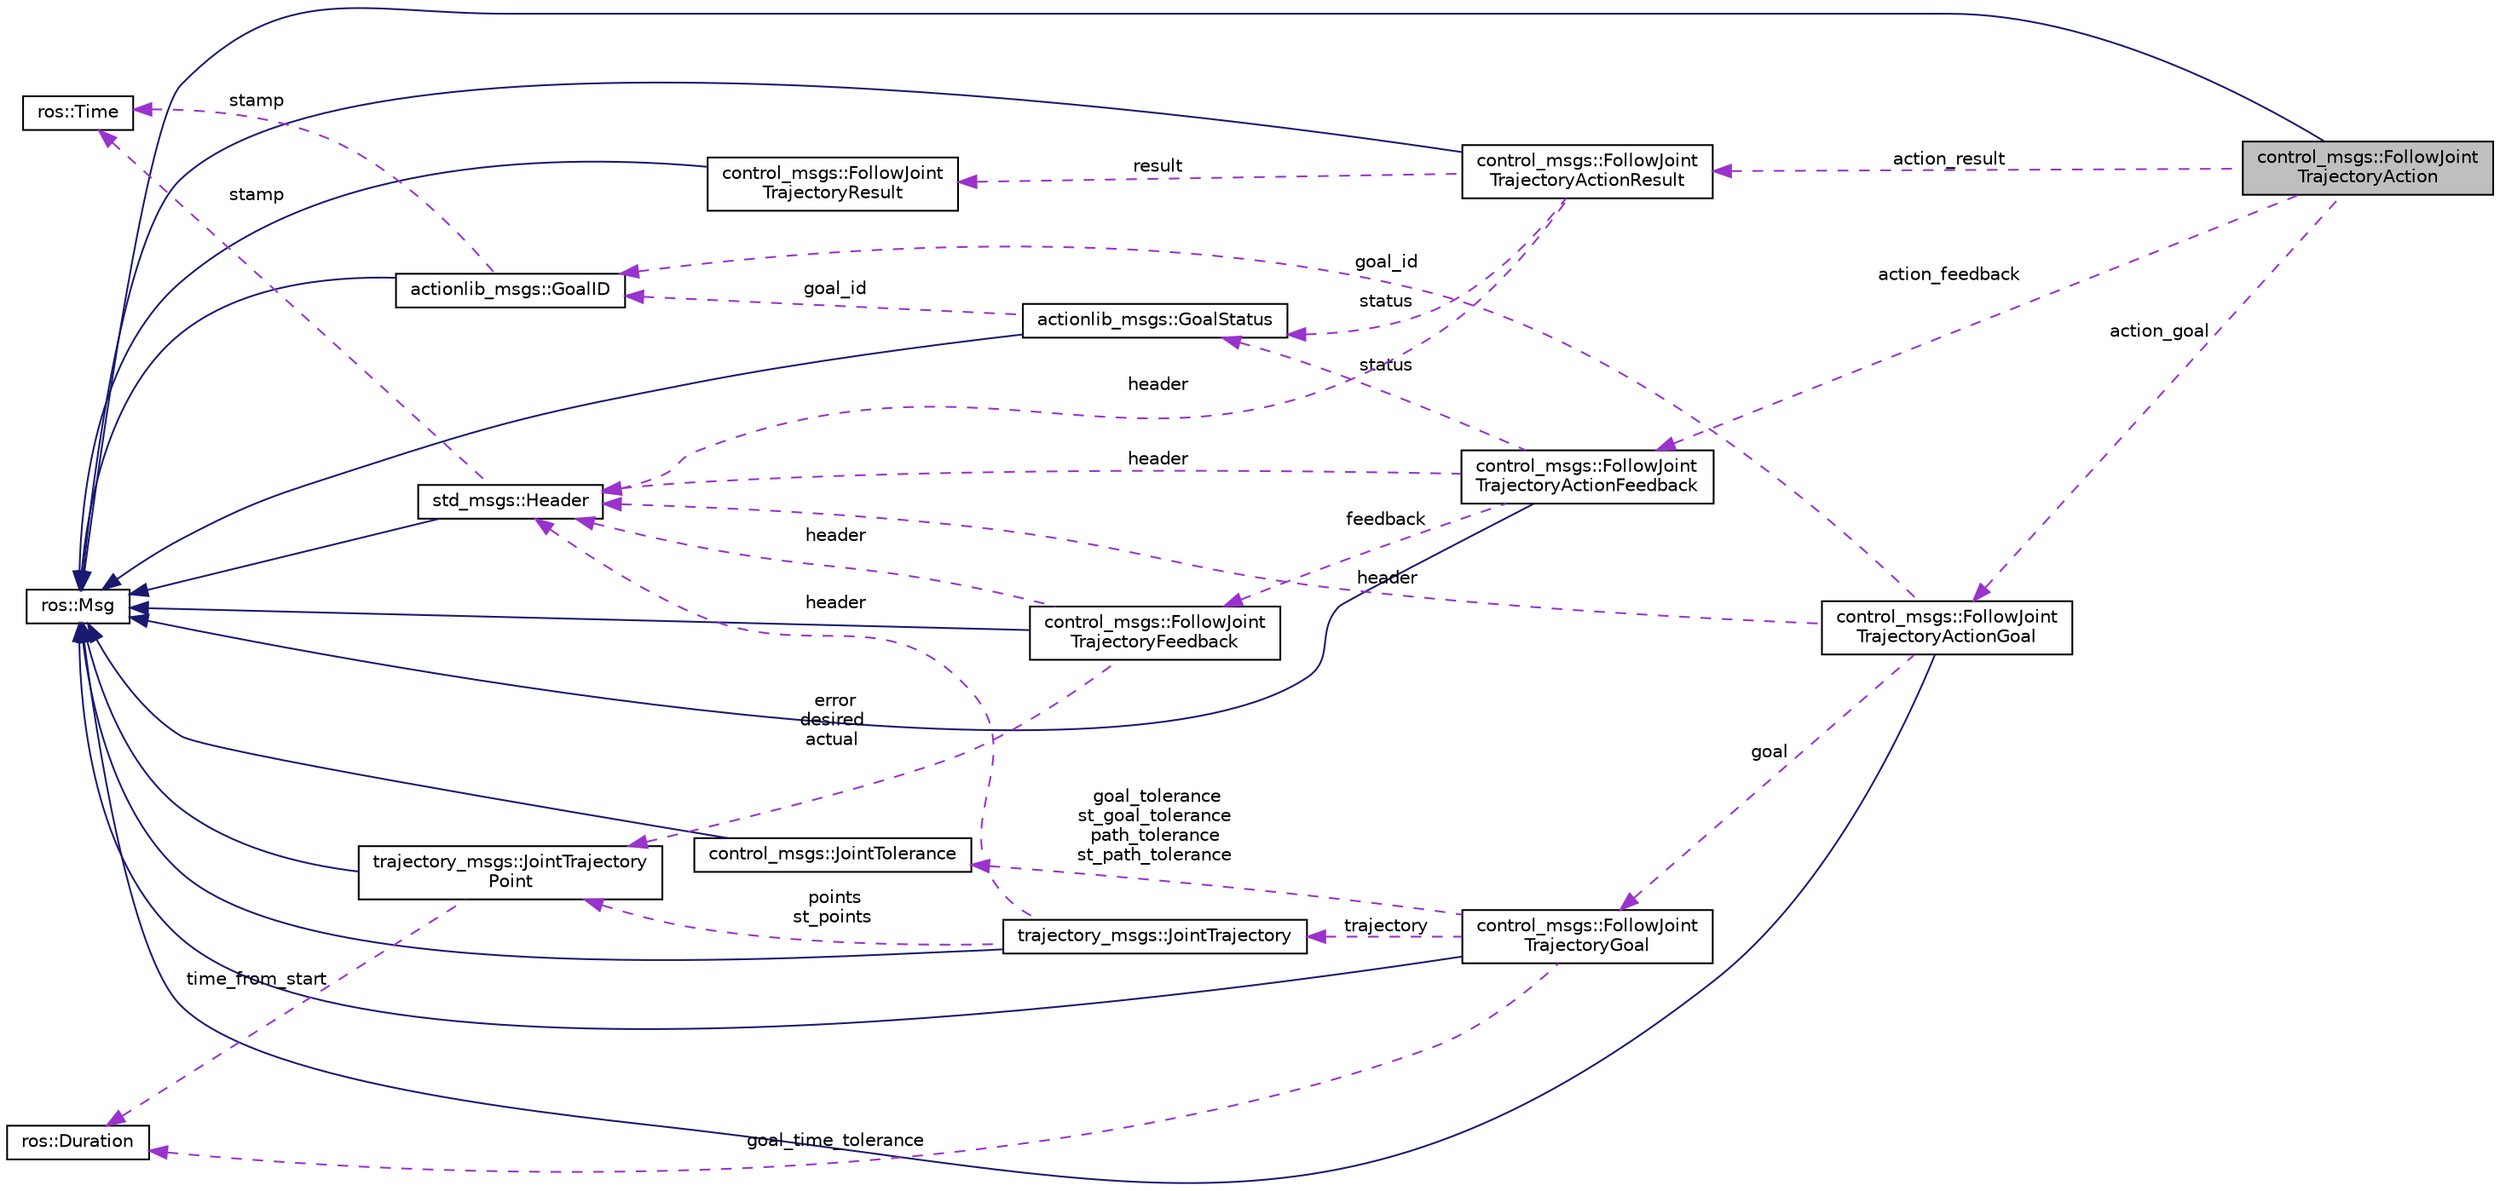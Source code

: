 digraph "control_msgs::FollowJointTrajectoryAction"
{
  edge [fontname="Helvetica",fontsize="10",labelfontname="Helvetica",labelfontsize="10"];
  node [fontname="Helvetica",fontsize="10",shape=record];
  rankdir="LR";
  Node1 [label="control_msgs::FollowJoint\lTrajectoryAction",height=0.2,width=0.4,color="black", fillcolor="grey75", style="filled" fontcolor="black"];
  Node2 -> Node1 [dir="back",color="midnightblue",fontsize="10",style="solid",fontname="Helvetica"];
  Node2 [label="ros::Msg",height=0.2,width=0.4,color="black", fillcolor="white", style="filled",URL="$classros_1_1_msg.html"];
  Node3 -> Node1 [dir="back",color="darkorchid3",fontsize="10",style="dashed",label=" action_result" ,fontname="Helvetica"];
  Node3 [label="control_msgs::FollowJoint\lTrajectoryActionResult",height=0.2,width=0.4,color="black", fillcolor="white", style="filled",URL="$classcontrol__msgs_1_1_follow_joint_trajectory_action_result.html"];
  Node2 -> Node3 [dir="back",color="midnightblue",fontsize="10",style="solid",fontname="Helvetica"];
  Node4 -> Node3 [dir="back",color="darkorchid3",fontsize="10",style="dashed",label=" result" ,fontname="Helvetica"];
  Node4 [label="control_msgs::FollowJoint\lTrajectoryResult",height=0.2,width=0.4,color="black", fillcolor="white", style="filled",URL="$classcontrol__msgs_1_1_follow_joint_trajectory_result.html"];
  Node2 -> Node4 [dir="back",color="midnightblue",fontsize="10",style="solid",fontname="Helvetica"];
  Node5 -> Node3 [dir="back",color="darkorchid3",fontsize="10",style="dashed",label=" status" ,fontname="Helvetica"];
  Node5 [label="actionlib_msgs::GoalStatus",height=0.2,width=0.4,color="black", fillcolor="white", style="filled",URL="$classactionlib__msgs_1_1_goal_status.html"];
  Node2 -> Node5 [dir="back",color="midnightblue",fontsize="10",style="solid",fontname="Helvetica"];
  Node6 -> Node5 [dir="back",color="darkorchid3",fontsize="10",style="dashed",label=" goal_id" ,fontname="Helvetica"];
  Node6 [label="actionlib_msgs::GoalID",height=0.2,width=0.4,color="black", fillcolor="white", style="filled",URL="$classactionlib__msgs_1_1_goal_i_d.html"];
  Node2 -> Node6 [dir="back",color="midnightblue",fontsize="10",style="solid",fontname="Helvetica"];
  Node7 -> Node6 [dir="back",color="darkorchid3",fontsize="10",style="dashed",label=" stamp" ,fontname="Helvetica"];
  Node7 [label="ros::Time",height=0.2,width=0.4,color="black", fillcolor="white", style="filled",URL="$classros_1_1_time.html"];
  Node8 -> Node3 [dir="back",color="darkorchid3",fontsize="10",style="dashed",label=" header" ,fontname="Helvetica"];
  Node8 [label="std_msgs::Header",height=0.2,width=0.4,color="black", fillcolor="white", style="filled",URL="$classstd__msgs_1_1_header.html"];
  Node2 -> Node8 [dir="back",color="midnightblue",fontsize="10",style="solid",fontname="Helvetica"];
  Node7 -> Node8 [dir="back",color="darkorchid3",fontsize="10",style="dashed",label=" stamp" ,fontname="Helvetica"];
  Node9 -> Node1 [dir="back",color="darkorchid3",fontsize="10",style="dashed",label=" action_goal" ,fontname="Helvetica"];
  Node9 [label="control_msgs::FollowJoint\lTrajectoryActionGoal",height=0.2,width=0.4,color="black", fillcolor="white", style="filled",URL="$classcontrol__msgs_1_1_follow_joint_trajectory_action_goal.html"];
  Node2 -> Node9 [dir="back",color="midnightblue",fontsize="10",style="solid",fontname="Helvetica"];
  Node6 -> Node9 [dir="back",color="darkorchid3",fontsize="10",style="dashed",label=" goal_id" ,fontname="Helvetica"];
  Node10 -> Node9 [dir="back",color="darkorchid3",fontsize="10",style="dashed",label=" goal" ,fontname="Helvetica"];
  Node10 [label="control_msgs::FollowJoint\lTrajectoryGoal",height=0.2,width=0.4,color="black", fillcolor="white", style="filled",URL="$classcontrol__msgs_1_1_follow_joint_trajectory_goal.html"];
  Node2 -> Node10 [dir="back",color="midnightblue",fontsize="10",style="solid",fontname="Helvetica"];
  Node11 -> Node10 [dir="back",color="darkorchid3",fontsize="10",style="dashed",label=" trajectory" ,fontname="Helvetica"];
  Node11 [label="trajectory_msgs::JointTrajectory",height=0.2,width=0.4,color="black", fillcolor="white", style="filled",URL="$classtrajectory__msgs_1_1_joint_trajectory.html"];
  Node2 -> Node11 [dir="back",color="midnightblue",fontsize="10",style="solid",fontname="Helvetica"];
  Node12 -> Node11 [dir="back",color="darkorchid3",fontsize="10",style="dashed",label=" points\nst_points" ,fontname="Helvetica"];
  Node12 [label="trajectory_msgs::JointTrajectory\lPoint",height=0.2,width=0.4,color="black", fillcolor="white", style="filled",URL="$classtrajectory__msgs_1_1_joint_trajectory_point.html"];
  Node2 -> Node12 [dir="back",color="midnightblue",fontsize="10",style="solid",fontname="Helvetica"];
  Node13 -> Node12 [dir="back",color="darkorchid3",fontsize="10",style="dashed",label=" time_from_start" ,fontname="Helvetica"];
  Node13 [label="ros::Duration",height=0.2,width=0.4,color="black", fillcolor="white", style="filled",URL="$classros_1_1_duration.html"];
  Node8 -> Node11 [dir="back",color="darkorchid3",fontsize="10",style="dashed",label=" header" ,fontname="Helvetica"];
  Node13 -> Node10 [dir="back",color="darkorchid3",fontsize="10",style="dashed",label=" goal_time_tolerance" ,fontname="Helvetica"];
  Node14 -> Node10 [dir="back",color="darkorchid3",fontsize="10",style="dashed",label=" goal_tolerance\nst_goal_tolerance\npath_tolerance\nst_path_tolerance" ,fontname="Helvetica"];
  Node14 [label="control_msgs::JointTolerance",height=0.2,width=0.4,color="black", fillcolor="white", style="filled",URL="$classcontrol__msgs_1_1_joint_tolerance.html"];
  Node2 -> Node14 [dir="back",color="midnightblue",fontsize="10",style="solid",fontname="Helvetica"];
  Node8 -> Node9 [dir="back",color="darkorchid3",fontsize="10",style="dashed",label=" header" ,fontname="Helvetica"];
  Node15 -> Node1 [dir="back",color="darkorchid3",fontsize="10",style="dashed",label=" action_feedback" ,fontname="Helvetica"];
  Node15 [label="control_msgs::FollowJoint\lTrajectoryActionFeedback",height=0.2,width=0.4,color="black", fillcolor="white", style="filled",URL="$classcontrol__msgs_1_1_follow_joint_trajectory_action_feedback.html"];
  Node2 -> Node15 [dir="back",color="midnightblue",fontsize="10",style="solid",fontname="Helvetica"];
  Node16 -> Node15 [dir="back",color="darkorchid3",fontsize="10",style="dashed",label=" feedback" ,fontname="Helvetica"];
  Node16 [label="control_msgs::FollowJoint\lTrajectoryFeedback",height=0.2,width=0.4,color="black", fillcolor="white", style="filled",URL="$classcontrol__msgs_1_1_follow_joint_trajectory_feedback.html"];
  Node2 -> Node16 [dir="back",color="midnightblue",fontsize="10",style="solid",fontname="Helvetica"];
  Node12 -> Node16 [dir="back",color="darkorchid3",fontsize="10",style="dashed",label=" error\ndesired\nactual" ,fontname="Helvetica"];
  Node8 -> Node16 [dir="back",color="darkorchid3",fontsize="10",style="dashed",label=" header" ,fontname="Helvetica"];
  Node5 -> Node15 [dir="back",color="darkorchid3",fontsize="10",style="dashed",label=" status" ,fontname="Helvetica"];
  Node8 -> Node15 [dir="back",color="darkorchid3",fontsize="10",style="dashed",label=" header" ,fontname="Helvetica"];
}
